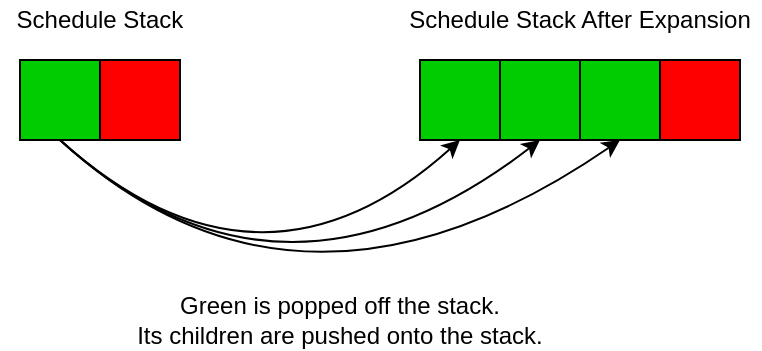 <mxfile version="14.9.2" type="device"><diagram id="aU460pDSYPbogb3Fky-C" name="Page-1"><mxGraphModel dx="1394" dy="730" grid="1" gridSize="10" guides="1" tooltips="1" connect="1" arrows="1" fold="1" page="1" pageScale="1" pageWidth="850" pageHeight="1100" math="0" shadow="0"><root><mxCell id="0"/><mxCell id="1" parent="0"/><mxCell id="oeZQ5z1YvrQG4BNugUac-1" value="" style="whiteSpace=wrap;html=1;aspect=fixed;fillColor=#00CC00;" vertex="1" parent="1"><mxGeometry x="160" y="160" width="40" height="40" as="geometry"/></mxCell><mxCell id="oeZQ5z1YvrQG4BNugUac-2" value="" style="whiteSpace=wrap;html=1;aspect=fixed;fillColor=#FF0000;" vertex="1" parent="1"><mxGeometry x="200" y="160" width="40" height="40" as="geometry"/></mxCell><mxCell id="oeZQ5z1YvrQG4BNugUac-4" value="" style="whiteSpace=wrap;html=1;aspect=fixed;fillColor=#00CC00;" vertex="1" parent="1"><mxGeometry x="360" y="160" width="40" height="40" as="geometry"/></mxCell><mxCell id="oeZQ5z1YvrQG4BNugUac-5" value="" style="whiteSpace=wrap;html=1;aspect=fixed;fillColor=#00CC00;" vertex="1" parent="1"><mxGeometry x="400" y="160" width="40" height="40" as="geometry"/></mxCell><mxCell id="oeZQ5z1YvrQG4BNugUac-6" value="" style="whiteSpace=wrap;html=1;aspect=fixed;fillColor=#00CC00;" vertex="1" parent="1"><mxGeometry x="440" y="160" width="40" height="40" as="geometry"/></mxCell><mxCell id="oeZQ5z1YvrQG4BNugUac-8" value="" style="whiteSpace=wrap;html=1;aspect=fixed;fillColor=#FF0000;" vertex="1" parent="1"><mxGeometry x="480" y="160" width="40" height="40" as="geometry"/></mxCell><mxCell id="oeZQ5z1YvrQG4BNugUac-9" value="Schedule Stack After Expansion" style="text;html=1;strokeColor=none;fillColor=none;align=center;verticalAlign=middle;whiteSpace=wrap;rounded=0;" vertex="1" parent="1"><mxGeometry x="350" y="130" width="180" height="20" as="geometry"/></mxCell><mxCell id="oeZQ5z1YvrQG4BNugUac-10" value="Schedule Stack" style="text;html=1;strokeColor=none;fillColor=none;align=center;verticalAlign=middle;whiteSpace=wrap;rounded=0;" vertex="1" parent="1"><mxGeometry x="150" y="130" width="100" height="20" as="geometry"/></mxCell><mxCell id="oeZQ5z1YvrQG4BNugUac-14" value="" style="endArrow=classic;html=1;exitX=0.5;exitY=1;exitDx=0;exitDy=0;entryX=0.5;entryY=1;entryDx=0;entryDy=0;curved=1;" edge="1" parent="1" source="oeZQ5z1YvrQG4BNugUac-1" target="oeZQ5z1YvrQG4BNugUac-4"><mxGeometry width="50" height="50" relative="1" as="geometry"><mxPoint x="350" y="400" as="sourcePoint"/><mxPoint x="400" y="350" as="targetPoint"/><Array as="points"><mxPoint x="280" y="290"/></Array></mxGeometry></mxCell><mxCell id="oeZQ5z1YvrQG4BNugUac-15" value="" style="endArrow=classic;html=1;exitX=0.5;exitY=1;exitDx=0;exitDy=0;entryX=0.5;entryY=1;entryDx=0;entryDy=0;curved=1;" edge="1" parent="1" source="oeZQ5z1YvrQG4BNugUac-1" target="oeZQ5z1YvrQG4BNugUac-5"><mxGeometry width="50" height="50" relative="1" as="geometry"><mxPoint x="190" y="210" as="sourcePoint"/><mxPoint x="390" y="210" as="targetPoint"/><Array as="points"><mxPoint x="290" y="300"/></Array></mxGeometry></mxCell><mxCell id="oeZQ5z1YvrQG4BNugUac-16" value="" style="endArrow=classic;html=1;exitX=0.5;exitY=1;exitDx=0;exitDy=0;entryX=0.5;entryY=1;entryDx=0;entryDy=0;curved=1;" edge="1" parent="1" source="oeZQ5z1YvrQG4BNugUac-1" target="oeZQ5z1YvrQG4BNugUac-6"><mxGeometry width="50" height="50" relative="1" as="geometry"><mxPoint x="200" y="220" as="sourcePoint"/><mxPoint x="400" y="220" as="targetPoint"/><Array as="points"><mxPoint x="300" y="310"/></Array></mxGeometry></mxCell><mxCell id="oeZQ5z1YvrQG4BNugUac-17" value="&lt;div&gt;Green is popped off the stack.&lt;/div&gt;&lt;div align=&quot;left&quot;&gt;Its children are pushed onto the stack.&lt;br&gt;&lt;/div&gt;" style="text;html=1;strokeColor=none;fillColor=none;align=center;verticalAlign=middle;whiteSpace=wrap;rounded=0;" vertex="1" parent="1"><mxGeometry x="160" y="280" width="320" height="20" as="geometry"/></mxCell></root></mxGraphModel></diagram></mxfile>